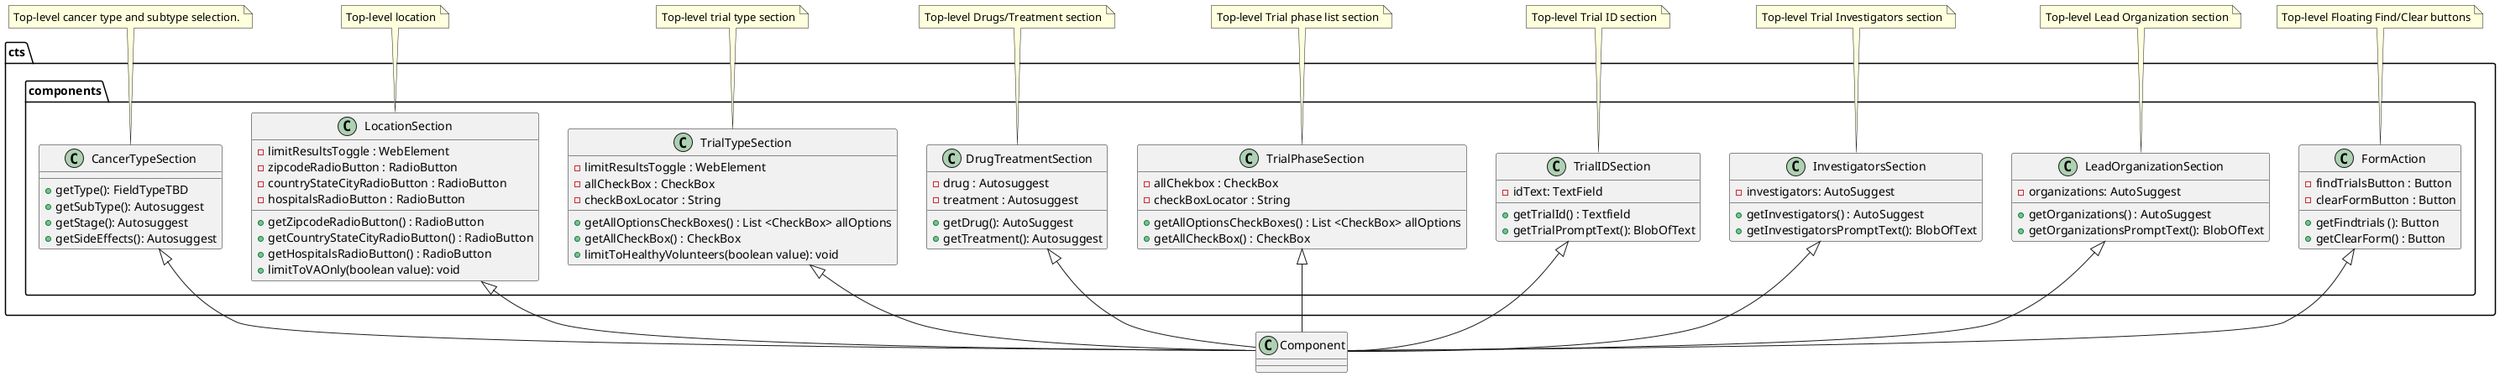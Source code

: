 @startuml

'' Cancer type and subtype selection.
class cts.components.CancerTypeSection {
'' Cancer type - advanced search
    +getType(): FieldTypeTBD
    +getSubType(): Autosuggest
    +getStage(): Autosuggest
    +getSideEffects(): Autosuggest
}
note top: Top-level cancer type and subtype selection.

'' Location -- advanced search
class cts.components.LocationSection {
    -limitResultsToggle : WebElement
    -zipcodeRadioButton : RadioButton
    -countryStateCityRadioButton : RadioButton
    -hospitalsRadioButton : RadioButton

    +getZipcodeRadioButton() : RadioButton
    +getCountryStateCityRadioButton() : RadioButton
    +getHospitalsRadioButton() : RadioButton
    +limitToVAOnly(boolean value): void
}
note top: Top-level location

'' Trial type section -- advanced search
class cts.components.TrialTypeSection {
    -limitResultsToggle : WebElement
    -allCheckBox : CheckBox
    -checkBoxLocator : String

    +getAllOptionsCheckBoxes() : List <CheckBox> allOptions
    +getAllCheckBox() : CheckBox
    +limitToHealthyVolunteers(boolean value): void
}
note top: Top-level trial type section

'' Drugs/Treatment section -- advanced search
class cts.components.DrugTreatmentSection {
    -drug : Autosuggest
    -treatment : Autosuggest

    +getDrug(): AutoSuggest
    +getTreatment(): Autosuggest
}
note top: Top-level Drugs/Treatment section


'' Trial phase list section -- advanced search
class cts.components.TrialPhaseSection {
    -allChekbox : CheckBox
    -checkBoxLocator : String

    +getAllOptionsCheckBoxes() : List <CheckBox> allOptions
    +getAllCheckBox() : CheckBox
}
note top: Top-level Trial phase list section

'' Trial ID section -- advanced search
class cts.components.TrialIDSection {
    -idText: TextField

    +getTrialId() : Textfield
    +getTrialPromptText(): BlobOfText
}
note top: Top-level Trial ID section

'' Trial Investigators section -- advanced search
class cts.components.InvestigatorsSection {
    -investigators: AutoSuggest

    +getInvestigators() : AutoSuggest
    +getInvestigatorsPromptText(): BlobOfText
}
note top: Top-level Trial Investigators section

'' Lead Organization section -- advanced search
class cts.components.LeadOrganizationSection {
    -organizations: AutoSuggest

    +getOrganizations() : AutoSuggest
    +getOrganizationsPromptText(): BlobOfText
}
note top: Top-level Lead Organization section

'' Floating Find/Clear buttons -- advanced search
class cts.components.FormAction {
    -findTrialsButton : Button
    -clearFormButton : Button

    +getFindtrials (): Button
    +getClearForm() : Button
}
note top: Top-level Floating Find/Clear buttons

cts.components.CancerTypeSection <|-- Component
cts.components.LocationSection <|-- Component
cts.components.TrialTypeSection <|-- Component
cts.components.DrugTreatmentSection <|-- Component
cts.components.TrialPhaseSection <|-- Component
cts.components.TrialIDSection <|-- Component
cts.components.InvestigatorsSection <|-- Component
cts.components.LeadOrganizationSection <|-- Component
cts.components.FormAction <|-- Component

@enduml